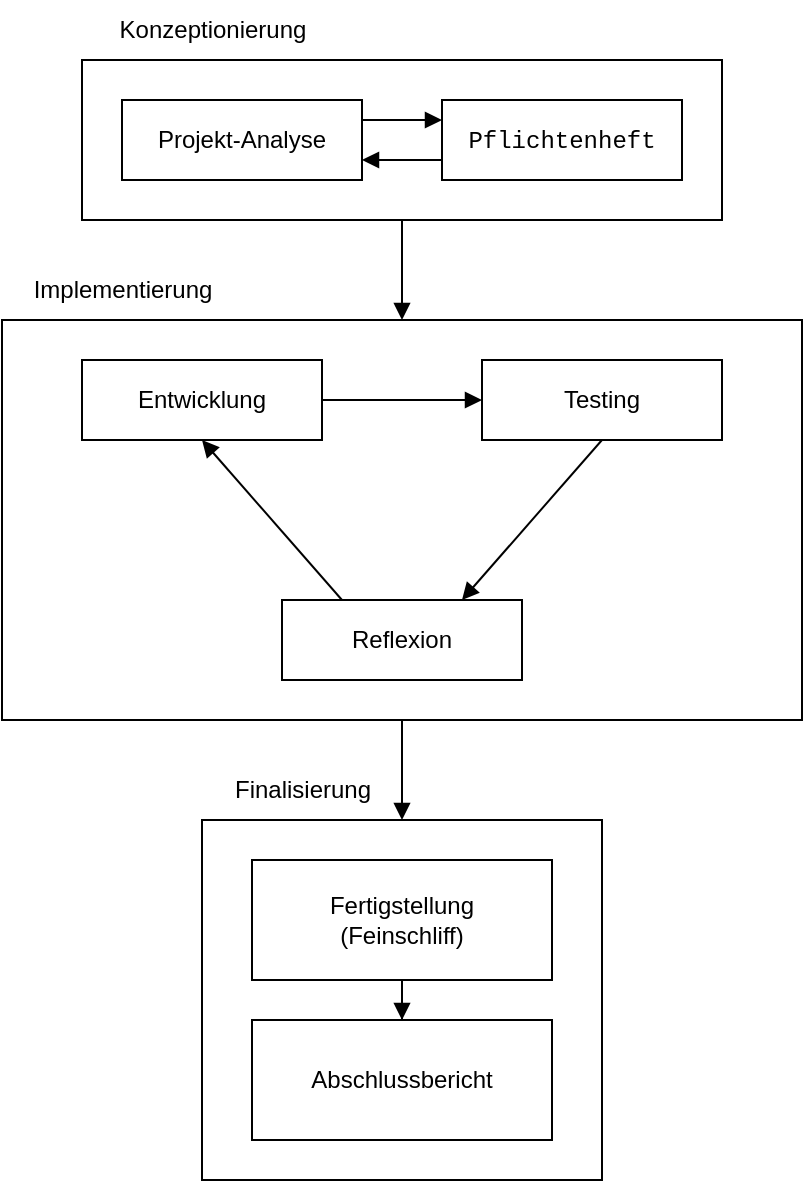 <mxfile version="21.6.9" type="device">
  <diagram id="C5RBs43oDa-KdzZeNtuy" name="Page-1">
    <mxGraphModel dx="985" dy="521" grid="1" gridSize="10" guides="1" tooltips="1" connect="1" arrows="1" fold="1" page="1" pageScale="1" pageWidth="827" pageHeight="1169" math="0" shadow="0">
      <root>
        <mxCell id="WIyWlLk6GJQsqaUBKTNV-0" />
        <mxCell id="WIyWlLk6GJQsqaUBKTNV-1" parent="WIyWlLk6GJQsqaUBKTNV-0" />
        <mxCell id="rKTd77SAYt78CUuwyyt--32" value="" style="group" vertex="1" connectable="0" parent="WIyWlLk6GJQsqaUBKTNV-1">
          <mxGeometry x="340" y="500" width="200" height="210" as="geometry" />
        </mxCell>
        <mxCell id="rKTd77SAYt78CUuwyyt--25" value="Finalisierung" style="text;html=1;align=center;verticalAlign=middle;resizable=0;points=[];autosize=1;strokeColor=none;fillColor=none;container=0;" vertex="1" parent="rKTd77SAYt78CUuwyyt--32">
          <mxGeometry width="100" height="30" as="geometry" />
        </mxCell>
        <mxCell id="rKTd77SAYt78CUuwyyt--26" value="" style="rounded=0;whiteSpace=wrap;html=1;fillColor=none;container=0;" vertex="1" parent="rKTd77SAYt78CUuwyyt--32">
          <mxGeometry y="30" width="200" height="180" as="geometry" />
        </mxCell>
        <mxCell id="rKTd77SAYt78CUuwyyt--27" value="&lt;div&gt;Fertigstellung&lt;/div&gt;&lt;div&gt;(Feinschliff)&lt;/div&gt;" style="rounded=0;whiteSpace=wrap;html=1;container=0;" vertex="1" parent="rKTd77SAYt78CUuwyyt--32">
          <mxGeometry x="25" y="50" width="150" height="60" as="geometry" />
        </mxCell>
        <mxCell id="rKTd77SAYt78CUuwyyt--28" value="Abschlussbericht" style="rounded=0;whiteSpace=wrap;html=1;container=0;" vertex="1" parent="rKTd77SAYt78CUuwyyt--32">
          <mxGeometry x="25" y="130" width="150" height="60" as="geometry" />
        </mxCell>
        <mxCell id="rKTd77SAYt78CUuwyyt--29" style="edgeStyle=orthogonalEdgeStyle;rounded=0;orthogonalLoop=1;jettySize=auto;html=1;entryX=0.5;entryY=0;entryDx=0;entryDy=0;endArrow=block;endFill=1;" edge="1" parent="rKTd77SAYt78CUuwyyt--32" source="rKTd77SAYt78CUuwyyt--27" target="rKTd77SAYt78CUuwyyt--28">
          <mxGeometry relative="1" as="geometry" />
        </mxCell>
        <mxCell id="rKTd77SAYt78CUuwyyt--33" value="" style="group" vertex="1" connectable="0" parent="WIyWlLk6GJQsqaUBKTNV-1">
          <mxGeometry x="280" y="120" width="320" height="110" as="geometry" />
        </mxCell>
        <mxCell id="rKTd77SAYt78CUuwyyt--4" value="" style="rounded=0;whiteSpace=wrap;html=1;fillColor=none;container=0;" vertex="1" parent="rKTd77SAYt78CUuwyyt--33">
          <mxGeometry y="30" width="320" height="80" as="geometry" />
        </mxCell>
        <mxCell id="rKTd77SAYt78CUuwyyt--0" value="&lt;font face=&quot;Courier New&quot;&gt;Pflichtenheft&lt;/font&gt;" style="rounded=0;whiteSpace=wrap;html=1;container=0;" vertex="1" parent="rKTd77SAYt78CUuwyyt--33">
          <mxGeometry x="180" y="50" width="120" height="40" as="geometry" />
        </mxCell>
        <mxCell id="rKTd77SAYt78CUuwyyt--8" style="edgeStyle=orthogonalEdgeStyle;rounded=0;orthogonalLoop=1;jettySize=auto;html=1;entryX=0;entryY=0.25;entryDx=0;entryDy=0;exitX=1;exitY=0.25;exitDx=0;exitDy=0;startArrow=none;startFill=0;endArrow=block;endFill=1;" edge="1" parent="rKTd77SAYt78CUuwyyt--33" source="rKTd77SAYt78CUuwyyt--1" target="rKTd77SAYt78CUuwyyt--0">
          <mxGeometry relative="1" as="geometry" />
        </mxCell>
        <mxCell id="rKTd77SAYt78CUuwyyt--1" value="Projekt-Analyse" style="rounded=0;whiteSpace=wrap;html=1;container=0;" vertex="1" parent="rKTd77SAYt78CUuwyyt--33">
          <mxGeometry x="20" y="50" width="120" height="40" as="geometry" />
        </mxCell>
        <mxCell id="rKTd77SAYt78CUuwyyt--9" style="edgeStyle=orthogonalEdgeStyle;rounded=0;orthogonalLoop=1;jettySize=auto;html=1;exitX=0;exitY=0.75;exitDx=0;exitDy=0;entryX=1;entryY=0.75;entryDx=0;entryDy=0;startArrow=none;startFill=0;endArrow=block;endFill=1;" edge="1" parent="rKTd77SAYt78CUuwyyt--33" source="rKTd77SAYt78CUuwyyt--0" target="rKTd77SAYt78CUuwyyt--1">
          <mxGeometry relative="1" as="geometry" />
        </mxCell>
        <mxCell id="rKTd77SAYt78CUuwyyt--5" value="Konzeptionierung" style="text;html=1;align=center;verticalAlign=middle;resizable=0;points=[];autosize=1;strokeColor=none;fillColor=none;container=0;" vertex="1" parent="rKTd77SAYt78CUuwyyt--33">
          <mxGeometry width="130" height="30" as="geometry" />
        </mxCell>
        <mxCell id="rKTd77SAYt78CUuwyyt--34" style="edgeStyle=orthogonalEdgeStyle;rounded=0;orthogonalLoop=1;jettySize=auto;html=1;entryX=0.5;entryY=0;entryDx=0;entryDy=0;endArrow=block;endFill=1;" edge="1" parent="WIyWlLk6GJQsqaUBKTNV-1" source="rKTd77SAYt78CUuwyyt--4" target="rKTd77SAYt78CUuwyyt--13">
          <mxGeometry relative="1" as="geometry" />
        </mxCell>
        <mxCell id="rKTd77SAYt78CUuwyyt--35" style="edgeStyle=orthogonalEdgeStyle;rounded=0;orthogonalLoop=1;jettySize=auto;html=1;entryX=0.5;entryY=0;entryDx=0;entryDy=0;endArrow=block;endFill=1;" edge="1" parent="WIyWlLk6GJQsqaUBKTNV-1" source="rKTd77SAYt78CUuwyyt--13" target="rKTd77SAYt78CUuwyyt--26">
          <mxGeometry relative="1" as="geometry" />
        </mxCell>
        <mxCell id="rKTd77SAYt78CUuwyyt--37" value="" style="group" vertex="1" connectable="0" parent="WIyWlLk6GJQsqaUBKTNV-1">
          <mxGeometry x="240" y="250" width="400" height="230" as="geometry" />
        </mxCell>
        <mxCell id="rKTd77SAYt78CUuwyyt--13" value="&amp;nbsp;" style="rounded=0;whiteSpace=wrap;html=1;fillColor=none;container=0;" vertex="1" parent="rKTd77SAYt78CUuwyyt--37">
          <mxGeometry y="30" width="400" height="200" as="geometry" />
        </mxCell>
        <mxCell id="rKTd77SAYt78CUuwyyt--12" value="Implementierung" style="text;html=1;align=center;verticalAlign=middle;resizable=0;points=[];autosize=1;strokeColor=none;fillColor=none;container=0;" vertex="1" parent="rKTd77SAYt78CUuwyyt--37">
          <mxGeometry width="120" height="30" as="geometry" />
        </mxCell>
        <mxCell id="rKTd77SAYt78CUuwyyt--14" value="Entwicklung" style="rounded=0;whiteSpace=wrap;html=1;container=0;" vertex="1" parent="rKTd77SAYt78CUuwyyt--37">
          <mxGeometry x="40" y="50" width="120" height="40" as="geometry" />
        </mxCell>
        <mxCell id="rKTd77SAYt78CUuwyyt--15" value="Testing" style="rounded=0;whiteSpace=wrap;html=1;container=0;" vertex="1" parent="rKTd77SAYt78CUuwyyt--37">
          <mxGeometry x="240" y="50" width="120" height="40" as="geometry" />
        </mxCell>
        <mxCell id="rKTd77SAYt78CUuwyyt--18" style="edgeStyle=orthogonalEdgeStyle;rounded=0;orthogonalLoop=1;jettySize=auto;html=1;entryX=0;entryY=0.5;entryDx=0;entryDy=0;endArrow=block;endFill=1;" edge="1" parent="rKTd77SAYt78CUuwyyt--37" source="rKTd77SAYt78CUuwyyt--14" target="rKTd77SAYt78CUuwyyt--15">
          <mxGeometry relative="1" as="geometry" />
        </mxCell>
        <mxCell id="rKTd77SAYt78CUuwyyt--19" style="rounded=0;orthogonalLoop=1;jettySize=auto;html=1;entryX=0.5;entryY=1;entryDx=0;entryDy=0;exitX=0.25;exitY=0;exitDx=0;exitDy=0;endArrow=block;endFill=1;" edge="1" parent="rKTd77SAYt78CUuwyyt--37" source="rKTd77SAYt78CUuwyyt--16" target="rKTd77SAYt78CUuwyyt--14">
          <mxGeometry relative="1" as="geometry" />
        </mxCell>
        <mxCell id="rKTd77SAYt78CUuwyyt--16" value="Reflexion" style="rounded=0;whiteSpace=wrap;html=1;container=0;" vertex="1" parent="rKTd77SAYt78CUuwyyt--37">
          <mxGeometry x="140" y="170" width="120" height="40" as="geometry" />
        </mxCell>
        <mxCell id="rKTd77SAYt78CUuwyyt--17" style="rounded=0;orthogonalLoop=1;jettySize=auto;html=1;entryX=0.75;entryY=0;entryDx=0;entryDy=0;exitX=0.5;exitY=1;exitDx=0;exitDy=0;endArrow=block;endFill=1;" edge="1" parent="rKTd77SAYt78CUuwyyt--37" source="rKTd77SAYt78CUuwyyt--15" target="rKTd77SAYt78CUuwyyt--16">
          <mxGeometry relative="1" as="geometry" />
        </mxCell>
      </root>
    </mxGraphModel>
  </diagram>
</mxfile>
